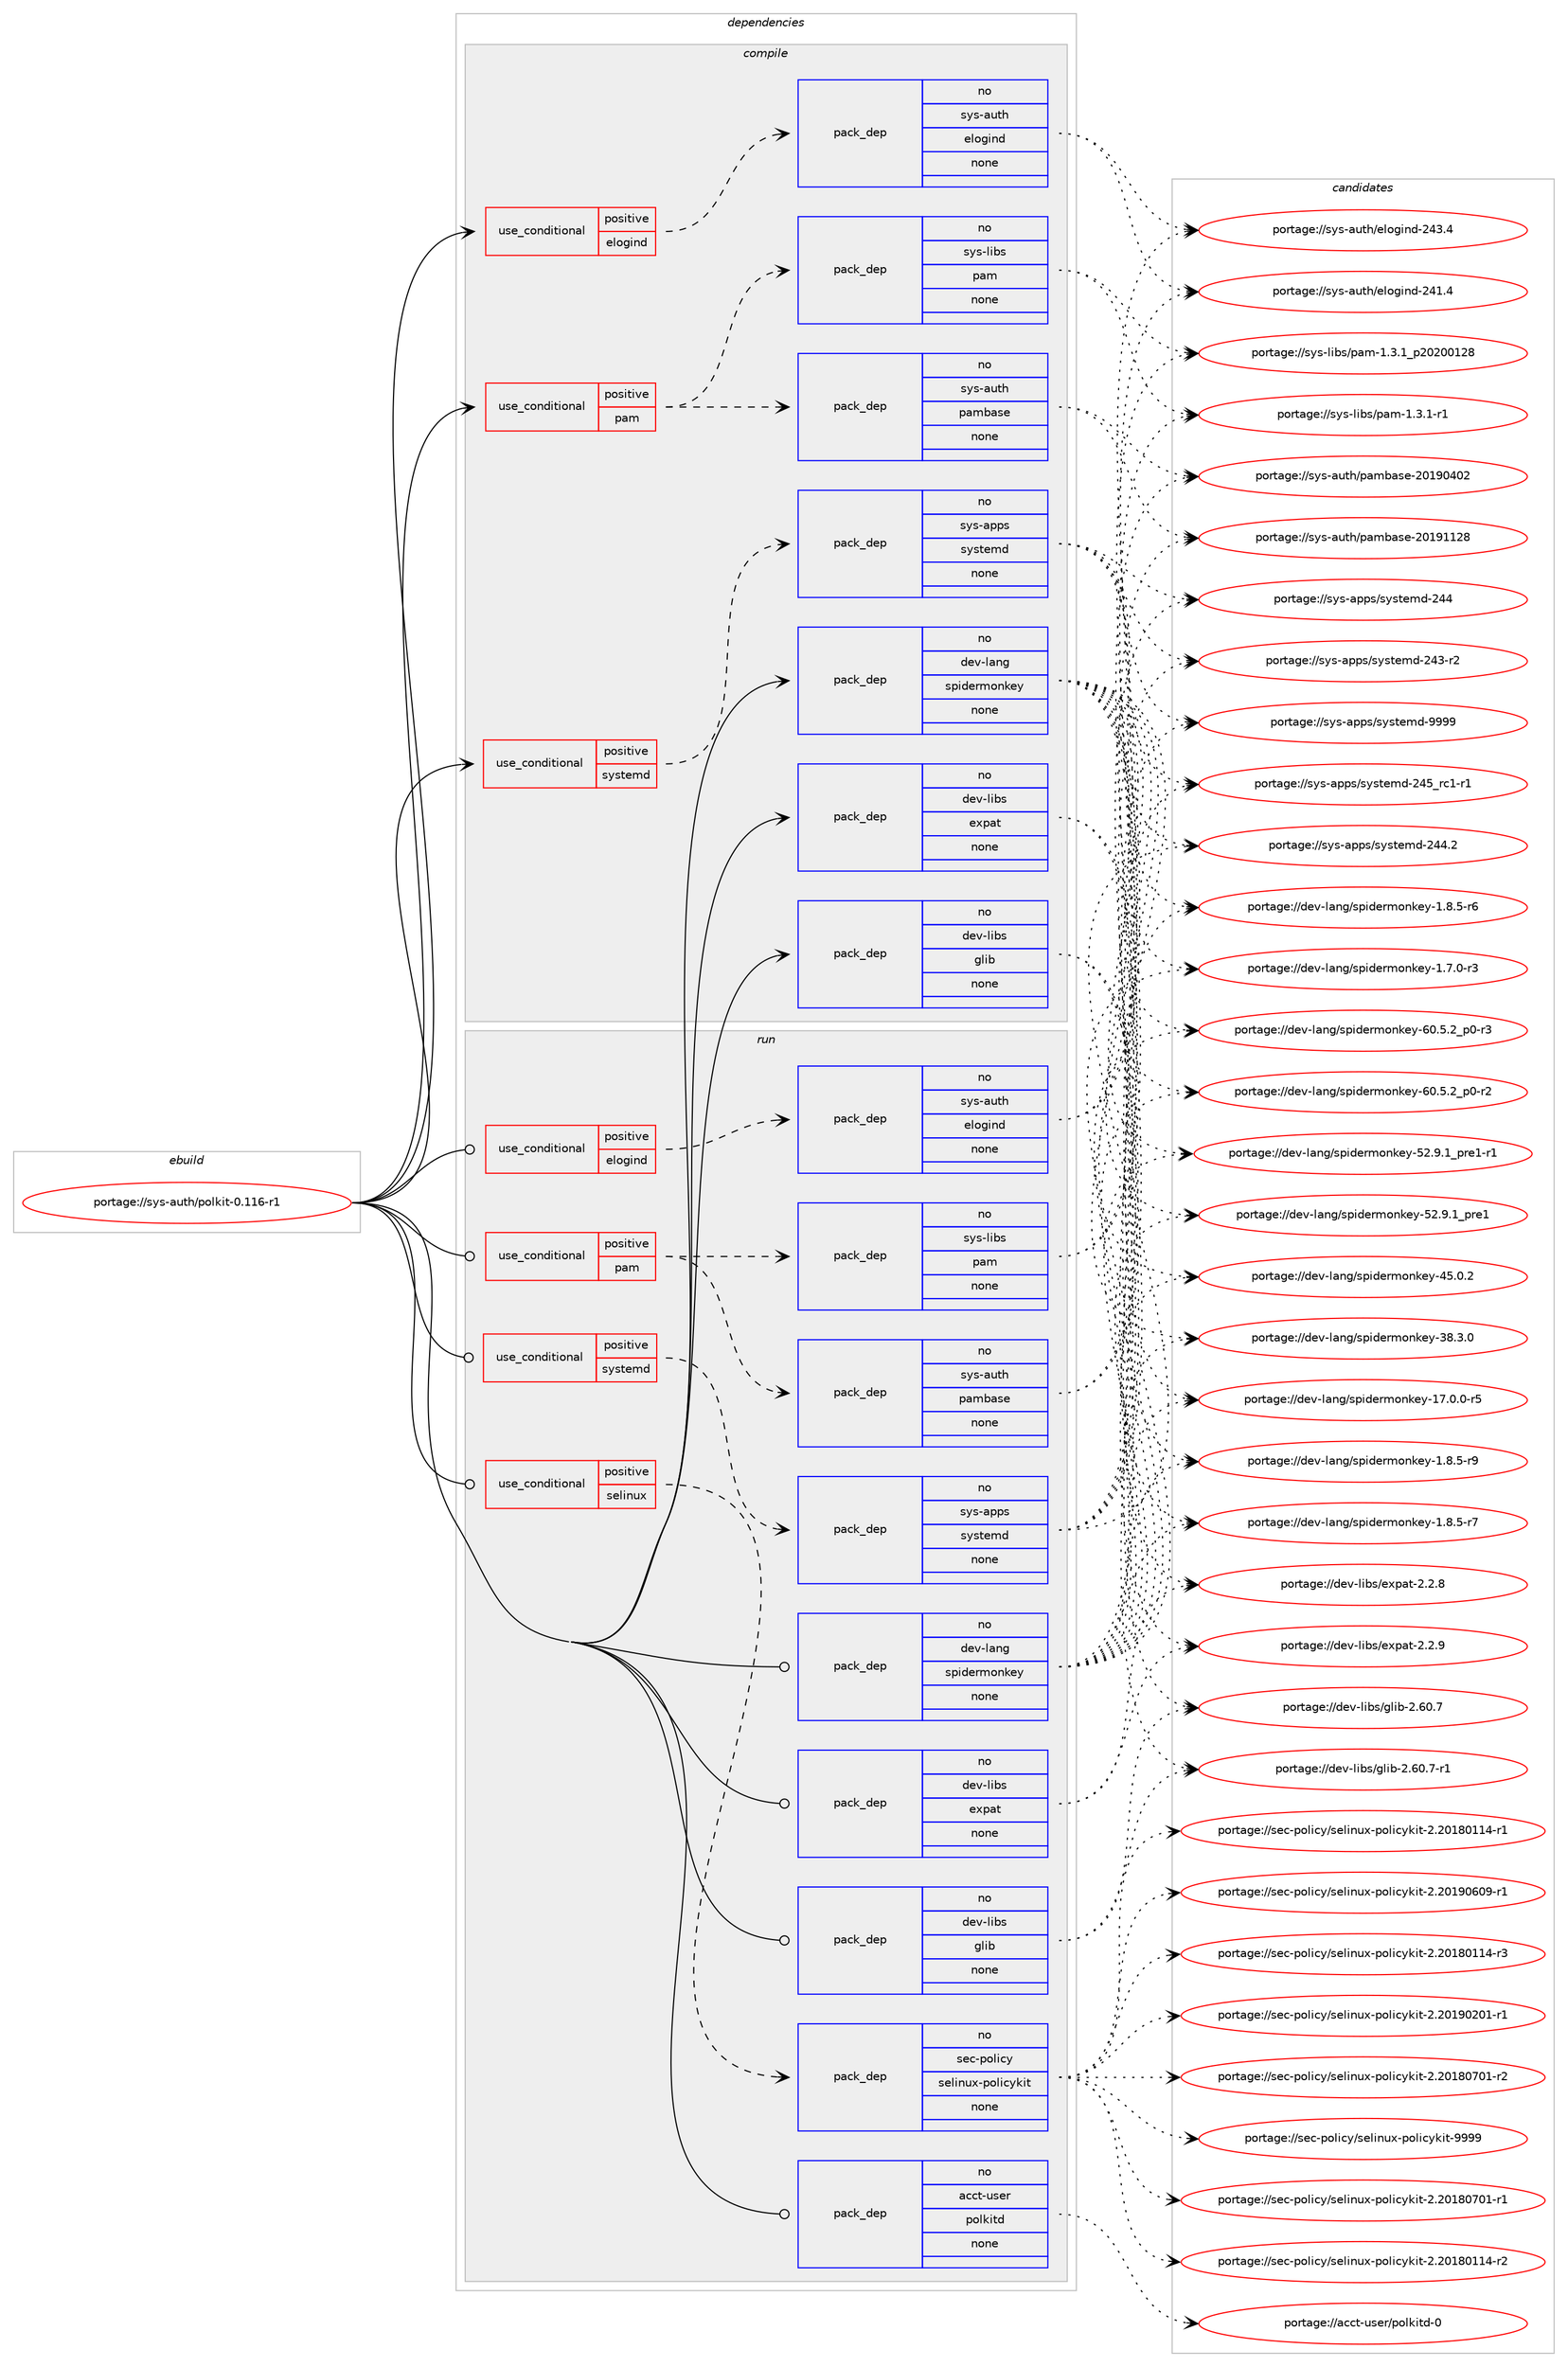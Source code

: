 digraph prolog {

# *************
# Graph options
# *************

newrank=true;
concentrate=true;
compound=true;
graph [rankdir=LR,fontname=Helvetica,fontsize=10,ranksep=1.5];#, ranksep=2.5, nodesep=0.2];
edge  [arrowhead=vee];
node  [fontname=Helvetica,fontsize=10];

# **********
# The ebuild
# **********

subgraph cluster_leftcol {
color=gray;
rank=same;
label=<<i>ebuild</i>>;
id [label="portage://sys-auth/polkit-0.116-r1", color=red, width=4, href="../sys-auth/polkit-0.116-r1.svg"];
}

# ****************
# The dependencies
# ****************

subgraph cluster_midcol {
color=gray;
label=<<i>dependencies</i>>;
subgraph cluster_compile {
fillcolor="#eeeeee";
style=filled;
label=<<i>compile</i>>;
subgraph cond12847 {
dependency62316 [label=<<TABLE BORDER="0" CELLBORDER="1" CELLSPACING="0" CELLPADDING="4"><TR><TD ROWSPAN="3" CELLPADDING="10">use_conditional</TD></TR><TR><TD>positive</TD></TR><TR><TD>elogind</TD></TR></TABLE>>, shape=none, color=red];
subgraph pack48200 {
dependency62317 [label=<<TABLE BORDER="0" CELLBORDER="1" CELLSPACING="0" CELLPADDING="4" WIDTH="220"><TR><TD ROWSPAN="6" CELLPADDING="30">pack_dep</TD></TR><TR><TD WIDTH="110">no</TD></TR><TR><TD>sys-auth</TD></TR><TR><TD>elogind</TD></TR><TR><TD>none</TD></TR><TR><TD></TD></TR></TABLE>>, shape=none, color=blue];
}
dependency62316:e -> dependency62317:w [weight=20,style="dashed",arrowhead="vee"];
}
id:e -> dependency62316:w [weight=20,style="solid",arrowhead="vee"];
subgraph cond12848 {
dependency62318 [label=<<TABLE BORDER="0" CELLBORDER="1" CELLSPACING="0" CELLPADDING="4"><TR><TD ROWSPAN="3" CELLPADDING="10">use_conditional</TD></TR><TR><TD>positive</TD></TR><TR><TD>pam</TD></TR></TABLE>>, shape=none, color=red];
subgraph pack48201 {
dependency62319 [label=<<TABLE BORDER="0" CELLBORDER="1" CELLSPACING="0" CELLPADDING="4" WIDTH="220"><TR><TD ROWSPAN="6" CELLPADDING="30">pack_dep</TD></TR><TR><TD WIDTH="110">no</TD></TR><TR><TD>sys-auth</TD></TR><TR><TD>pambase</TD></TR><TR><TD>none</TD></TR><TR><TD></TD></TR></TABLE>>, shape=none, color=blue];
}
dependency62318:e -> dependency62319:w [weight=20,style="dashed",arrowhead="vee"];
subgraph pack48202 {
dependency62320 [label=<<TABLE BORDER="0" CELLBORDER="1" CELLSPACING="0" CELLPADDING="4" WIDTH="220"><TR><TD ROWSPAN="6" CELLPADDING="30">pack_dep</TD></TR><TR><TD WIDTH="110">no</TD></TR><TR><TD>sys-libs</TD></TR><TR><TD>pam</TD></TR><TR><TD>none</TD></TR><TR><TD></TD></TR></TABLE>>, shape=none, color=blue];
}
dependency62318:e -> dependency62320:w [weight=20,style="dashed",arrowhead="vee"];
}
id:e -> dependency62318:w [weight=20,style="solid",arrowhead="vee"];
subgraph cond12849 {
dependency62321 [label=<<TABLE BORDER="0" CELLBORDER="1" CELLSPACING="0" CELLPADDING="4"><TR><TD ROWSPAN="3" CELLPADDING="10">use_conditional</TD></TR><TR><TD>positive</TD></TR><TR><TD>systemd</TD></TR></TABLE>>, shape=none, color=red];
subgraph pack48203 {
dependency62322 [label=<<TABLE BORDER="0" CELLBORDER="1" CELLSPACING="0" CELLPADDING="4" WIDTH="220"><TR><TD ROWSPAN="6" CELLPADDING="30">pack_dep</TD></TR><TR><TD WIDTH="110">no</TD></TR><TR><TD>sys-apps</TD></TR><TR><TD>systemd</TD></TR><TR><TD>none</TD></TR><TR><TD></TD></TR></TABLE>>, shape=none, color=blue];
}
dependency62321:e -> dependency62322:w [weight=20,style="dashed",arrowhead="vee"];
}
id:e -> dependency62321:w [weight=20,style="solid",arrowhead="vee"];
subgraph pack48204 {
dependency62323 [label=<<TABLE BORDER="0" CELLBORDER="1" CELLSPACING="0" CELLPADDING="4" WIDTH="220"><TR><TD ROWSPAN="6" CELLPADDING="30">pack_dep</TD></TR><TR><TD WIDTH="110">no</TD></TR><TR><TD>dev-lang</TD></TR><TR><TD>spidermonkey</TD></TR><TR><TD>none</TD></TR><TR><TD></TD></TR></TABLE>>, shape=none, color=blue];
}
id:e -> dependency62323:w [weight=20,style="solid",arrowhead="vee"];
subgraph pack48205 {
dependency62324 [label=<<TABLE BORDER="0" CELLBORDER="1" CELLSPACING="0" CELLPADDING="4" WIDTH="220"><TR><TD ROWSPAN="6" CELLPADDING="30">pack_dep</TD></TR><TR><TD WIDTH="110">no</TD></TR><TR><TD>dev-libs</TD></TR><TR><TD>expat</TD></TR><TR><TD>none</TD></TR><TR><TD></TD></TR></TABLE>>, shape=none, color=blue];
}
id:e -> dependency62324:w [weight=20,style="solid",arrowhead="vee"];
subgraph pack48206 {
dependency62325 [label=<<TABLE BORDER="0" CELLBORDER="1" CELLSPACING="0" CELLPADDING="4" WIDTH="220"><TR><TD ROWSPAN="6" CELLPADDING="30">pack_dep</TD></TR><TR><TD WIDTH="110">no</TD></TR><TR><TD>dev-libs</TD></TR><TR><TD>glib</TD></TR><TR><TD>none</TD></TR><TR><TD></TD></TR></TABLE>>, shape=none, color=blue];
}
id:e -> dependency62325:w [weight=20,style="solid",arrowhead="vee"];
}
subgraph cluster_compileandrun {
fillcolor="#eeeeee";
style=filled;
label=<<i>compile and run</i>>;
}
subgraph cluster_run {
fillcolor="#eeeeee";
style=filled;
label=<<i>run</i>>;
subgraph cond12850 {
dependency62326 [label=<<TABLE BORDER="0" CELLBORDER="1" CELLSPACING="0" CELLPADDING="4"><TR><TD ROWSPAN="3" CELLPADDING="10">use_conditional</TD></TR><TR><TD>positive</TD></TR><TR><TD>elogind</TD></TR></TABLE>>, shape=none, color=red];
subgraph pack48207 {
dependency62327 [label=<<TABLE BORDER="0" CELLBORDER="1" CELLSPACING="0" CELLPADDING="4" WIDTH="220"><TR><TD ROWSPAN="6" CELLPADDING="30">pack_dep</TD></TR><TR><TD WIDTH="110">no</TD></TR><TR><TD>sys-auth</TD></TR><TR><TD>elogind</TD></TR><TR><TD>none</TD></TR><TR><TD></TD></TR></TABLE>>, shape=none, color=blue];
}
dependency62326:e -> dependency62327:w [weight=20,style="dashed",arrowhead="vee"];
}
id:e -> dependency62326:w [weight=20,style="solid",arrowhead="odot"];
subgraph cond12851 {
dependency62328 [label=<<TABLE BORDER="0" CELLBORDER="1" CELLSPACING="0" CELLPADDING="4"><TR><TD ROWSPAN="3" CELLPADDING="10">use_conditional</TD></TR><TR><TD>positive</TD></TR><TR><TD>pam</TD></TR></TABLE>>, shape=none, color=red];
subgraph pack48208 {
dependency62329 [label=<<TABLE BORDER="0" CELLBORDER="1" CELLSPACING="0" CELLPADDING="4" WIDTH="220"><TR><TD ROWSPAN="6" CELLPADDING="30">pack_dep</TD></TR><TR><TD WIDTH="110">no</TD></TR><TR><TD>sys-auth</TD></TR><TR><TD>pambase</TD></TR><TR><TD>none</TD></TR><TR><TD></TD></TR></TABLE>>, shape=none, color=blue];
}
dependency62328:e -> dependency62329:w [weight=20,style="dashed",arrowhead="vee"];
subgraph pack48209 {
dependency62330 [label=<<TABLE BORDER="0" CELLBORDER="1" CELLSPACING="0" CELLPADDING="4" WIDTH="220"><TR><TD ROWSPAN="6" CELLPADDING="30">pack_dep</TD></TR><TR><TD WIDTH="110">no</TD></TR><TR><TD>sys-libs</TD></TR><TR><TD>pam</TD></TR><TR><TD>none</TD></TR><TR><TD></TD></TR></TABLE>>, shape=none, color=blue];
}
dependency62328:e -> dependency62330:w [weight=20,style="dashed",arrowhead="vee"];
}
id:e -> dependency62328:w [weight=20,style="solid",arrowhead="odot"];
subgraph cond12852 {
dependency62331 [label=<<TABLE BORDER="0" CELLBORDER="1" CELLSPACING="0" CELLPADDING="4"><TR><TD ROWSPAN="3" CELLPADDING="10">use_conditional</TD></TR><TR><TD>positive</TD></TR><TR><TD>selinux</TD></TR></TABLE>>, shape=none, color=red];
subgraph pack48210 {
dependency62332 [label=<<TABLE BORDER="0" CELLBORDER="1" CELLSPACING="0" CELLPADDING="4" WIDTH="220"><TR><TD ROWSPAN="6" CELLPADDING="30">pack_dep</TD></TR><TR><TD WIDTH="110">no</TD></TR><TR><TD>sec-policy</TD></TR><TR><TD>selinux-policykit</TD></TR><TR><TD>none</TD></TR><TR><TD></TD></TR></TABLE>>, shape=none, color=blue];
}
dependency62331:e -> dependency62332:w [weight=20,style="dashed",arrowhead="vee"];
}
id:e -> dependency62331:w [weight=20,style="solid",arrowhead="odot"];
subgraph cond12853 {
dependency62333 [label=<<TABLE BORDER="0" CELLBORDER="1" CELLSPACING="0" CELLPADDING="4"><TR><TD ROWSPAN="3" CELLPADDING="10">use_conditional</TD></TR><TR><TD>positive</TD></TR><TR><TD>systemd</TD></TR></TABLE>>, shape=none, color=red];
subgraph pack48211 {
dependency62334 [label=<<TABLE BORDER="0" CELLBORDER="1" CELLSPACING="0" CELLPADDING="4" WIDTH="220"><TR><TD ROWSPAN="6" CELLPADDING="30">pack_dep</TD></TR><TR><TD WIDTH="110">no</TD></TR><TR><TD>sys-apps</TD></TR><TR><TD>systemd</TD></TR><TR><TD>none</TD></TR><TR><TD></TD></TR></TABLE>>, shape=none, color=blue];
}
dependency62333:e -> dependency62334:w [weight=20,style="dashed",arrowhead="vee"];
}
id:e -> dependency62333:w [weight=20,style="solid",arrowhead="odot"];
subgraph pack48212 {
dependency62335 [label=<<TABLE BORDER="0" CELLBORDER="1" CELLSPACING="0" CELLPADDING="4" WIDTH="220"><TR><TD ROWSPAN="6" CELLPADDING="30">pack_dep</TD></TR><TR><TD WIDTH="110">no</TD></TR><TR><TD>acct-user</TD></TR><TR><TD>polkitd</TD></TR><TR><TD>none</TD></TR><TR><TD></TD></TR></TABLE>>, shape=none, color=blue];
}
id:e -> dependency62335:w [weight=20,style="solid",arrowhead="odot"];
subgraph pack48213 {
dependency62336 [label=<<TABLE BORDER="0" CELLBORDER="1" CELLSPACING="0" CELLPADDING="4" WIDTH="220"><TR><TD ROWSPAN="6" CELLPADDING="30">pack_dep</TD></TR><TR><TD WIDTH="110">no</TD></TR><TR><TD>dev-lang</TD></TR><TR><TD>spidermonkey</TD></TR><TR><TD>none</TD></TR><TR><TD></TD></TR></TABLE>>, shape=none, color=blue];
}
id:e -> dependency62336:w [weight=20,style="solid",arrowhead="odot"];
subgraph pack48214 {
dependency62337 [label=<<TABLE BORDER="0" CELLBORDER="1" CELLSPACING="0" CELLPADDING="4" WIDTH="220"><TR><TD ROWSPAN="6" CELLPADDING="30">pack_dep</TD></TR><TR><TD WIDTH="110">no</TD></TR><TR><TD>dev-libs</TD></TR><TR><TD>expat</TD></TR><TR><TD>none</TD></TR><TR><TD></TD></TR></TABLE>>, shape=none, color=blue];
}
id:e -> dependency62337:w [weight=20,style="solid",arrowhead="odot"];
subgraph pack48215 {
dependency62338 [label=<<TABLE BORDER="0" CELLBORDER="1" CELLSPACING="0" CELLPADDING="4" WIDTH="220"><TR><TD ROWSPAN="6" CELLPADDING="30">pack_dep</TD></TR><TR><TD WIDTH="110">no</TD></TR><TR><TD>dev-libs</TD></TR><TR><TD>glib</TD></TR><TR><TD>none</TD></TR><TR><TD></TD></TR></TABLE>>, shape=none, color=blue];
}
id:e -> dependency62338:w [weight=20,style="solid",arrowhead="odot"];
}
}

# **************
# The candidates
# **************

subgraph cluster_choices {
rank=same;
color=gray;
label=<<i>candidates</i>>;

subgraph choice48200 {
color=black;
nodesep=1;
choice115121115459711711610447101108111103105110100455052514652 [label="portage://sys-auth/elogind-243.4", color=red, width=4,href="../sys-auth/elogind-243.4.svg"];
choice115121115459711711610447101108111103105110100455052494652 [label="portage://sys-auth/elogind-241.4", color=red, width=4,href="../sys-auth/elogind-241.4.svg"];
dependency62317:e -> choice115121115459711711610447101108111103105110100455052514652:w [style=dotted,weight="100"];
dependency62317:e -> choice115121115459711711610447101108111103105110100455052494652:w [style=dotted,weight="100"];
}
subgraph choice48201 {
color=black;
nodesep=1;
choice115121115459711711610447112971099897115101455048495749495056 [label="portage://sys-auth/pambase-20191128", color=red, width=4,href="../sys-auth/pambase-20191128.svg"];
choice115121115459711711610447112971099897115101455048495748524850 [label="portage://sys-auth/pambase-20190402", color=red, width=4,href="../sys-auth/pambase-20190402.svg"];
dependency62319:e -> choice115121115459711711610447112971099897115101455048495749495056:w [style=dotted,weight="100"];
dependency62319:e -> choice115121115459711711610447112971099897115101455048495748524850:w [style=dotted,weight="100"];
}
subgraph choice48202 {
color=black;
nodesep=1;
choice11512111545108105981154711297109454946514649951125048504848495056 [label="portage://sys-libs/pam-1.3.1_p20200128", color=red, width=4,href="../sys-libs/pam-1.3.1_p20200128.svg"];
choice115121115451081059811547112971094549465146494511449 [label="portage://sys-libs/pam-1.3.1-r1", color=red, width=4,href="../sys-libs/pam-1.3.1-r1.svg"];
dependency62320:e -> choice11512111545108105981154711297109454946514649951125048504848495056:w [style=dotted,weight="100"];
dependency62320:e -> choice115121115451081059811547112971094549465146494511449:w [style=dotted,weight="100"];
}
subgraph choice48203 {
color=black;
nodesep=1;
choice1151211154597112112115471151211151161011091004557575757 [label="portage://sys-apps/systemd-9999", color=red, width=4,href="../sys-apps/systemd-9999.svg"];
choice115121115459711211211547115121115116101109100455052539511499494511449 [label="portage://sys-apps/systemd-245_rc1-r1", color=red, width=4,href="../sys-apps/systemd-245_rc1-r1.svg"];
choice115121115459711211211547115121115116101109100455052524650 [label="portage://sys-apps/systemd-244.2", color=red, width=4,href="../sys-apps/systemd-244.2.svg"];
choice11512111545971121121154711512111511610110910045505252 [label="portage://sys-apps/systemd-244", color=red, width=4,href="../sys-apps/systemd-244.svg"];
choice115121115459711211211547115121115116101109100455052514511450 [label="portage://sys-apps/systemd-243-r2", color=red, width=4,href="../sys-apps/systemd-243-r2.svg"];
dependency62322:e -> choice1151211154597112112115471151211151161011091004557575757:w [style=dotted,weight="100"];
dependency62322:e -> choice115121115459711211211547115121115116101109100455052539511499494511449:w [style=dotted,weight="100"];
dependency62322:e -> choice115121115459711211211547115121115116101109100455052524650:w [style=dotted,weight="100"];
dependency62322:e -> choice11512111545971121121154711512111511610110910045505252:w [style=dotted,weight="100"];
dependency62322:e -> choice115121115459711211211547115121115116101109100455052514511450:w [style=dotted,weight="100"];
}
subgraph choice48204 {
color=black;
nodesep=1;
choice1001011184510897110103471151121051001011141091111101071011214554484653465095112484511451 [label="portage://dev-lang/spidermonkey-60.5.2_p0-r3", color=red, width=4,href="../dev-lang/spidermonkey-60.5.2_p0-r3.svg"];
choice1001011184510897110103471151121051001011141091111101071011214554484653465095112484511450 [label="portage://dev-lang/spidermonkey-60.5.2_p0-r2", color=red, width=4,href="../dev-lang/spidermonkey-60.5.2_p0-r2.svg"];
choice1001011184510897110103471151121051001011141091111101071011214553504657464995112114101494511449 [label="portage://dev-lang/spidermonkey-52.9.1_pre1-r1", color=red, width=4,href="../dev-lang/spidermonkey-52.9.1_pre1-r1.svg"];
choice100101118451089711010347115112105100101114109111110107101121455350465746499511211410149 [label="portage://dev-lang/spidermonkey-52.9.1_pre1", color=red, width=4,href="../dev-lang/spidermonkey-52.9.1_pre1.svg"];
choice10010111845108971101034711511210510010111410911111010710112145525346484650 [label="portage://dev-lang/spidermonkey-45.0.2", color=red, width=4,href="../dev-lang/spidermonkey-45.0.2.svg"];
choice10010111845108971101034711511210510010111410911111010710112145515646514648 [label="portage://dev-lang/spidermonkey-38.3.0", color=red, width=4,href="../dev-lang/spidermonkey-38.3.0.svg"];
choice100101118451089711010347115112105100101114109111110107101121454955464846484511453 [label="portage://dev-lang/spidermonkey-17.0.0-r5", color=red, width=4,href="../dev-lang/spidermonkey-17.0.0-r5.svg"];
choice1001011184510897110103471151121051001011141091111101071011214549465646534511457 [label="portage://dev-lang/spidermonkey-1.8.5-r9", color=red, width=4,href="../dev-lang/spidermonkey-1.8.5-r9.svg"];
choice1001011184510897110103471151121051001011141091111101071011214549465646534511455 [label="portage://dev-lang/spidermonkey-1.8.5-r7", color=red, width=4,href="../dev-lang/spidermonkey-1.8.5-r7.svg"];
choice1001011184510897110103471151121051001011141091111101071011214549465646534511454 [label="portage://dev-lang/spidermonkey-1.8.5-r6", color=red, width=4,href="../dev-lang/spidermonkey-1.8.5-r6.svg"];
choice1001011184510897110103471151121051001011141091111101071011214549465546484511451 [label="portage://dev-lang/spidermonkey-1.7.0-r3", color=red, width=4,href="../dev-lang/spidermonkey-1.7.0-r3.svg"];
dependency62323:e -> choice1001011184510897110103471151121051001011141091111101071011214554484653465095112484511451:w [style=dotted,weight="100"];
dependency62323:e -> choice1001011184510897110103471151121051001011141091111101071011214554484653465095112484511450:w [style=dotted,weight="100"];
dependency62323:e -> choice1001011184510897110103471151121051001011141091111101071011214553504657464995112114101494511449:w [style=dotted,weight="100"];
dependency62323:e -> choice100101118451089711010347115112105100101114109111110107101121455350465746499511211410149:w [style=dotted,weight="100"];
dependency62323:e -> choice10010111845108971101034711511210510010111410911111010710112145525346484650:w [style=dotted,weight="100"];
dependency62323:e -> choice10010111845108971101034711511210510010111410911111010710112145515646514648:w [style=dotted,weight="100"];
dependency62323:e -> choice100101118451089711010347115112105100101114109111110107101121454955464846484511453:w [style=dotted,weight="100"];
dependency62323:e -> choice1001011184510897110103471151121051001011141091111101071011214549465646534511457:w [style=dotted,weight="100"];
dependency62323:e -> choice1001011184510897110103471151121051001011141091111101071011214549465646534511455:w [style=dotted,weight="100"];
dependency62323:e -> choice1001011184510897110103471151121051001011141091111101071011214549465646534511454:w [style=dotted,weight="100"];
dependency62323:e -> choice1001011184510897110103471151121051001011141091111101071011214549465546484511451:w [style=dotted,weight="100"];
}
subgraph choice48205 {
color=black;
nodesep=1;
choice10010111845108105981154710112011297116455046504657 [label="portage://dev-libs/expat-2.2.9", color=red, width=4,href="../dev-libs/expat-2.2.9.svg"];
choice10010111845108105981154710112011297116455046504656 [label="portage://dev-libs/expat-2.2.8", color=red, width=4,href="../dev-libs/expat-2.2.8.svg"];
dependency62324:e -> choice10010111845108105981154710112011297116455046504657:w [style=dotted,weight="100"];
dependency62324:e -> choice10010111845108105981154710112011297116455046504656:w [style=dotted,weight="100"];
}
subgraph choice48206 {
color=black;
nodesep=1;
choice10010111845108105981154710310810598455046544846554511449 [label="portage://dev-libs/glib-2.60.7-r1", color=red, width=4,href="../dev-libs/glib-2.60.7-r1.svg"];
choice1001011184510810598115471031081059845504654484655 [label="portage://dev-libs/glib-2.60.7", color=red, width=4,href="../dev-libs/glib-2.60.7.svg"];
dependency62325:e -> choice10010111845108105981154710310810598455046544846554511449:w [style=dotted,weight="100"];
dependency62325:e -> choice1001011184510810598115471031081059845504654484655:w [style=dotted,weight="100"];
}
subgraph choice48207 {
color=black;
nodesep=1;
choice115121115459711711610447101108111103105110100455052514652 [label="portage://sys-auth/elogind-243.4", color=red, width=4,href="../sys-auth/elogind-243.4.svg"];
choice115121115459711711610447101108111103105110100455052494652 [label="portage://sys-auth/elogind-241.4", color=red, width=4,href="../sys-auth/elogind-241.4.svg"];
dependency62327:e -> choice115121115459711711610447101108111103105110100455052514652:w [style=dotted,weight="100"];
dependency62327:e -> choice115121115459711711610447101108111103105110100455052494652:w [style=dotted,weight="100"];
}
subgraph choice48208 {
color=black;
nodesep=1;
choice115121115459711711610447112971099897115101455048495749495056 [label="portage://sys-auth/pambase-20191128", color=red, width=4,href="../sys-auth/pambase-20191128.svg"];
choice115121115459711711610447112971099897115101455048495748524850 [label="portage://sys-auth/pambase-20190402", color=red, width=4,href="../sys-auth/pambase-20190402.svg"];
dependency62329:e -> choice115121115459711711610447112971099897115101455048495749495056:w [style=dotted,weight="100"];
dependency62329:e -> choice115121115459711711610447112971099897115101455048495748524850:w [style=dotted,weight="100"];
}
subgraph choice48209 {
color=black;
nodesep=1;
choice11512111545108105981154711297109454946514649951125048504848495056 [label="portage://sys-libs/pam-1.3.1_p20200128", color=red, width=4,href="../sys-libs/pam-1.3.1_p20200128.svg"];
choice115121115451081059811547112971094549465146494511449 [label="portage://sys-libs/pam-1.3.1-r1", color=red, width=4,href="../sys-libs/pam-1.3.1-r1.svg"];
dependency62330:e -> choice11512111545108105981154711297109454946514649951125048504848495056:w [style=dotted,weight="100"];
dependency62330:e -> choice115121115451081059811547112971094549465146494511449:w [style=dotted,weight="100"];
}
subgraph choice48210 {
color=black;
nodesep=1;
choice1151019945112111108105991214711510110810511011712045112111108105991211071051164557575757 [label="portage://sec-policy/selinux-policykit-9999", color=red, width=4,href="../sec-policy/selinux-policykit-9999.svg"];
choice11510199451121111081059912147115101108105110117120451121111081059912110710511645504650484957485448574511449 [label="portage://sec-policy/selinux-policykit-2.20190609-r1", color=red, width=4,href="../sec-policy/selinux-policykit-2.20190609-r1.svg"];
choice11510199451121111081059912147115101108105110117120451121111081059912110710511645504650484957485048494511449 [label="portage://sec-policy/selinux-policykit-2.20190201-r1", color=red, width=4,href="../sec-policy/selinux-policykit-2.20190201-r1.svg"];
choice11510199451121111081059912147115101108105110117120451121111081059912110710511645504650484956485548494511450 [label="portage://sec-policy/selinux-policykit-2.20180701-r2", color=red, width=4,href="../sec-policy/selinux-policykit-2.20180701-r2.svg"];
choice11510199451121111081059912147115101108105110117120451121111081059912110710511645504650484956485548494511449 [label="portage://sec-policy/selinux-policykit-2.20180701-r1", color=red, width=4,href="../sec-policy/selinux-policykit-2.20180701-r1.svg"];
choice11510199451121111081059912147115101108105110117120451121111081059912110710511645504650484956484949524511451 [label="portage://sec-policy/selinux-policykit-2.20180114-r3", color=red, width=4,href="../sec-policy/selinux-policykit-2.20180114-r3.svg"];
choice11510199451121111081059912147115101108105110117120451121111081059912110710511645504650484956484949524511450 [label="portage://sec-policy/selinux-policykit-2.20180114-r2", color=red, width=4,href="../sec-policy/selinux-policykit-2.20180114-r2.svg"];
choice11510199451121111081059912147115101108105110117120451121111081059912110710511645504650484956484949524511449 [label="portage://sec-policy/selinux-policykit-2.20180114-r1", color=red, width=4,href="../sec-policy/selinux-policykit-2.20180114-r1.svg"];
dependency62332:e -> choice1151019945112111108105991214711510110810511011712045112111108105991211071051164557575757:w [style=dotted,weight="100"];
dependency62332:e -> choice11510199451121111081059912147115101108105110117120451121111081059912110710511645504650484957485448574511449:w [style=dotted,weight="100"];
dependency62332:e -> choice11510199451121111081059912147115101108105110117120451121111081059912110710511645504650484957485048494511449:w [style=dotted,weight="100"];
dependency62332:e -> choice11510199451121111081059912147115101108105110117120451121111081059912110710511645504650484956485548494511450:w [style=dotted,weight="100"];
dependency62332:e -> choice11510199451121111081059912147115101108105110117120451121111081059912110710511645504650484956485548494511449:w [style=dotted,weight="100"];
dependency62332:e -> choice11510199451121111081059912147115101108105110117120451121111081059912110710511645504650484956484949524511451:w [style=dotted,weight="100"];
dependency62332:e -> choice11510199451121111081059912147115101108105110117120451121111081059912110710511645504650484956484949524511450:w [style=dotted,weight="100"];
dependency62332:e -> choice11510199451121111081059912147115101108105110117120451121111081059912110710511645504650484956484949524511449:w [style=dotted,weight="100"];
}
subgraph choice48211 {
color=black;
nodesep=1;
choice1151211154597112112115471151211151161011091004557575757 [label="portage://sys-apps/systemd-9999", color=red, width=4,href="../sys-apps/systemd-9999.svg"];
choice115121115459711211211547115121115116101109100455052539511499494511449 [label="portage://sys-apps/systemd-245_rc1-r1", color=red, width=4,href="../sys-apps/systemd-245_rc1-r1.svg"];
choice115121115459711211211547115121115116101109100455052524650 [label="portage://sys-apps/systemd-244.2", color=red, width=4,href="../sys-apps/systemd-244.2.svg"];
choice11512111545971121121154711512111511610110910045505252 [label="portage://sys-apps/systemd-244", color=red, width=4,href="../sys-apps/systemd-244.svg"];
choice115121115459711211211547115121115116101109100455052514511450 [label="portage://sys-apps/systemd-243-r2", color=red, width=4,href="../sys-apps/systemd-243-r2.svg"];
dependency62334:e -> choice1151211154597112112115471151211151161011091004557575757:w [style=dotted,weight="100"];
dependency62334:e -> choice115121115459711211211547115121115116101109100455052539511499494511449:w [style=dotted,weight="100"];
dependency62334:e -> choice115121115459711211211547115121115116101109100455052524650:w [style=dotted,weight="100"];
dependency62334:e -> choice11512111545971121121154711512111511610110910045505252:w [style=dotted,weight="100"];
dependency62334:e -> choice115121115459711211211547115121115116101109100455052514511450:w [style=dotted,weight="100"];
}
subgraph choice48212 {
color=black;
nodesep=1;
choice97999911645117115101114471121111081071051161004548 [label="portage://acct-user/polkitd-0", color=red, width=4,href="../acct-user/polkitd-0.svg"];
dependency62335:e -> choice97999911645117115101114471121111081071051161004548:w [style=dotted,weight="100"];
}
subgraph choice48213 {
color=black;
nodesep=1;
choice1001011184510897110103471151121051001011141091111101071011214554484653465095112484511451 [label="portage://dev-lang/spidermonkey-60.5.2_p0-r3", color=red, width=4,href="../dev-lang/spidermonkey-60.5.2_p0-r3.svg"];
choice1001011184510897110103471151121051001011141091111101071011214554484653465095112484511450 [label="portage://dev-lang/spidermonkey-60.5.2_p0-r2", color=red, width=4,href="../dev-lang/spidermonkey-60.5.2_p0-r2.svg"];
choice1001011184510897110103471151121051001011141091111101071011214553504657464995112114101494511449 [label="portage://dev-lang/spidermonkey-52.9.1_pre1-r1", color=red, width=4,href="../dev-lang/spidermonkey-52.9.1_pre1-r1.svg"];
choice100101118451089711010347115112105100101114109111110107101121455350465746499511211410149 [label="portage://dev-lang/spidermonkey-52.9.1_pre1", color=red, width=4,href="../dev-lang/spidermonkey-52.9.1_pre1.svg"];
choice10010111845108971101034711511210510010111410911111010710112145525346484650 [label="portage://dev-lang/spidermonkey-45.0.2", color=red, width=4,href="../dev-lang/spidermonkey-45.0.2.svg"];
choice10010111845108971101034711511210510010111410911111010710112145515646514648 [label="portage://dev-lang/spidermonkey-38.3.0", color=red, width=4,href="../dev-lang/spidermonkey-38.3.0.svg"];
choice100101118451089711010347115112105100101114109111110107101121454955464846484511453 [label="portage://dev-lang/spidermonkey-17.0.0-r5", color=red, width=4,href="../dev-lang/spidermonkey-17.0.0-r5.svg"];
choice1001011184510897110103471151121051001011141091111101071011214549465646534511457 [label="portage://dev-lang/spidermonkey-1.8.5-r9", color=red, width=4,href="../dev-lang/spidermonkey-1.8.5-r9.svg"];
choice1001011184510897110103471151121051001011141091111101071011214549465646534511455 [label="portage://dev-lang/spidermonkey-1.8.5-r7", color=red, width=4,href="../dev-lang/spidermonkey-1.8.5-r7.svg"];
choice1001011184510897110103471151121051001011141091111101071011214549465646534511454 [label="portage://dev-lang/spidermonkey-1.8.5-r6", color=red, width=4,href="../dev-lang/spidermonkey-1.8.5-r6.svg"];
choice1001011184510897110103471151121051001011141091111101071011214549465546484511451 [label="portage://dev-lang/spidermonkey-1.7.0-r3", color=red, width=4,href="../dev-lang/spidermonkey-1.7.0-r3.svg"];
dependency62336:e -> choice1001011184510897110103471151121051001011141091111101071011214554484653465095112484511451:w [style=dotted,weight="100"];
dependency62336:e -> choice1001011184510897110103471151121051001011141091111101071011214554484653465095112484511450:w [style=dotted,weight="100"];
dependency62336:e -> choice1001011184510897110103471151121051001011141091111101071011214553504657464995112114101494511449:w [style=dotted,weight="100"];
dependency62336:e -> choice100101118451089711010347115112105100101114109111110107101121455350465746499511211410149:w [style=dotted,weight="100"];
dependency62336:e -> choice10010111845108971101034711511210510010111410911111010710112145525346484650:w [style=dotted,weight="100"];
dependency62336:e -> choice10010111845108971101034711511210510010111410911111010710112145515646514648:w [style=dotted,weight="100"];
dependency62336:e -> choice100101118451089711010347115112105100101114109111110107101121454955464846484511453:w [style=dotted,weight="100"];
dependency62336:e -> choice1001011184510897110103471151121051001011141091111101071011214549465646534511457:w [style=dotted,weight="100"];
dependency62336:e -> choice1001011184510897110103471151121051001011141091111101071011214549465646534511455:w [style=dotted,weight="100"];
dependency62336:e -> choice1001011184510897110103471151121051001011141091111101071011214549465646534511454:w [style=dotted,weight="100"];
dependency62336:e -> choice1001011184510897110103471151121051001011141091111101071011214549465546484511451:w [style=dotted,weight="100"];
}
subgraph choice48214 {
color=black;
nodesep=1;
choice10010111845108105981154710112011297116455046504657 [label="portage://dev-libs/expat-2.2.9", color=red, width=4,href="../dev-libs/expat-2.2.9.svg"];
choice10010111845108105981154710112011297116455046504656 [label="portage://dev-libs/expat-2.2.8", color=red, width=4,href="../dev-libs/expat-2.2.8.svg"];
dependency62337:e -> choice10010111845108105981154710112011297116455046504657:w [style=dotted,weight="100"];
dependency62337:e -> choice10010111845108105981154710112011297116455046504656:w [style=dotted,weight="100"];
}
subgraph choice48215 {
color=black;
nodesep=1;
choice10010111845108105981154710310810598455046544846554511449 [label="portage://dev-libs/glib-2.60.7-r1", color=red, width=4,href="../dev-libs/glib-2.60.7-r1.svg"];
choice1001011184510810598115471031081059845504654484655 [label="portage://dev-libs/glib-2.60.7", color=red, width=4,href="../dev-libs/glib-2.60.7.svg"];
dependency62338:e -> choice10010111845108105981154710310810598455046544846554511449:w [style=dotted,weight="100"];
dependency62338:e -> choice1001011184510810598115471031081059845504654484655:w [style=dotted,weight="100"];
}
}

}
